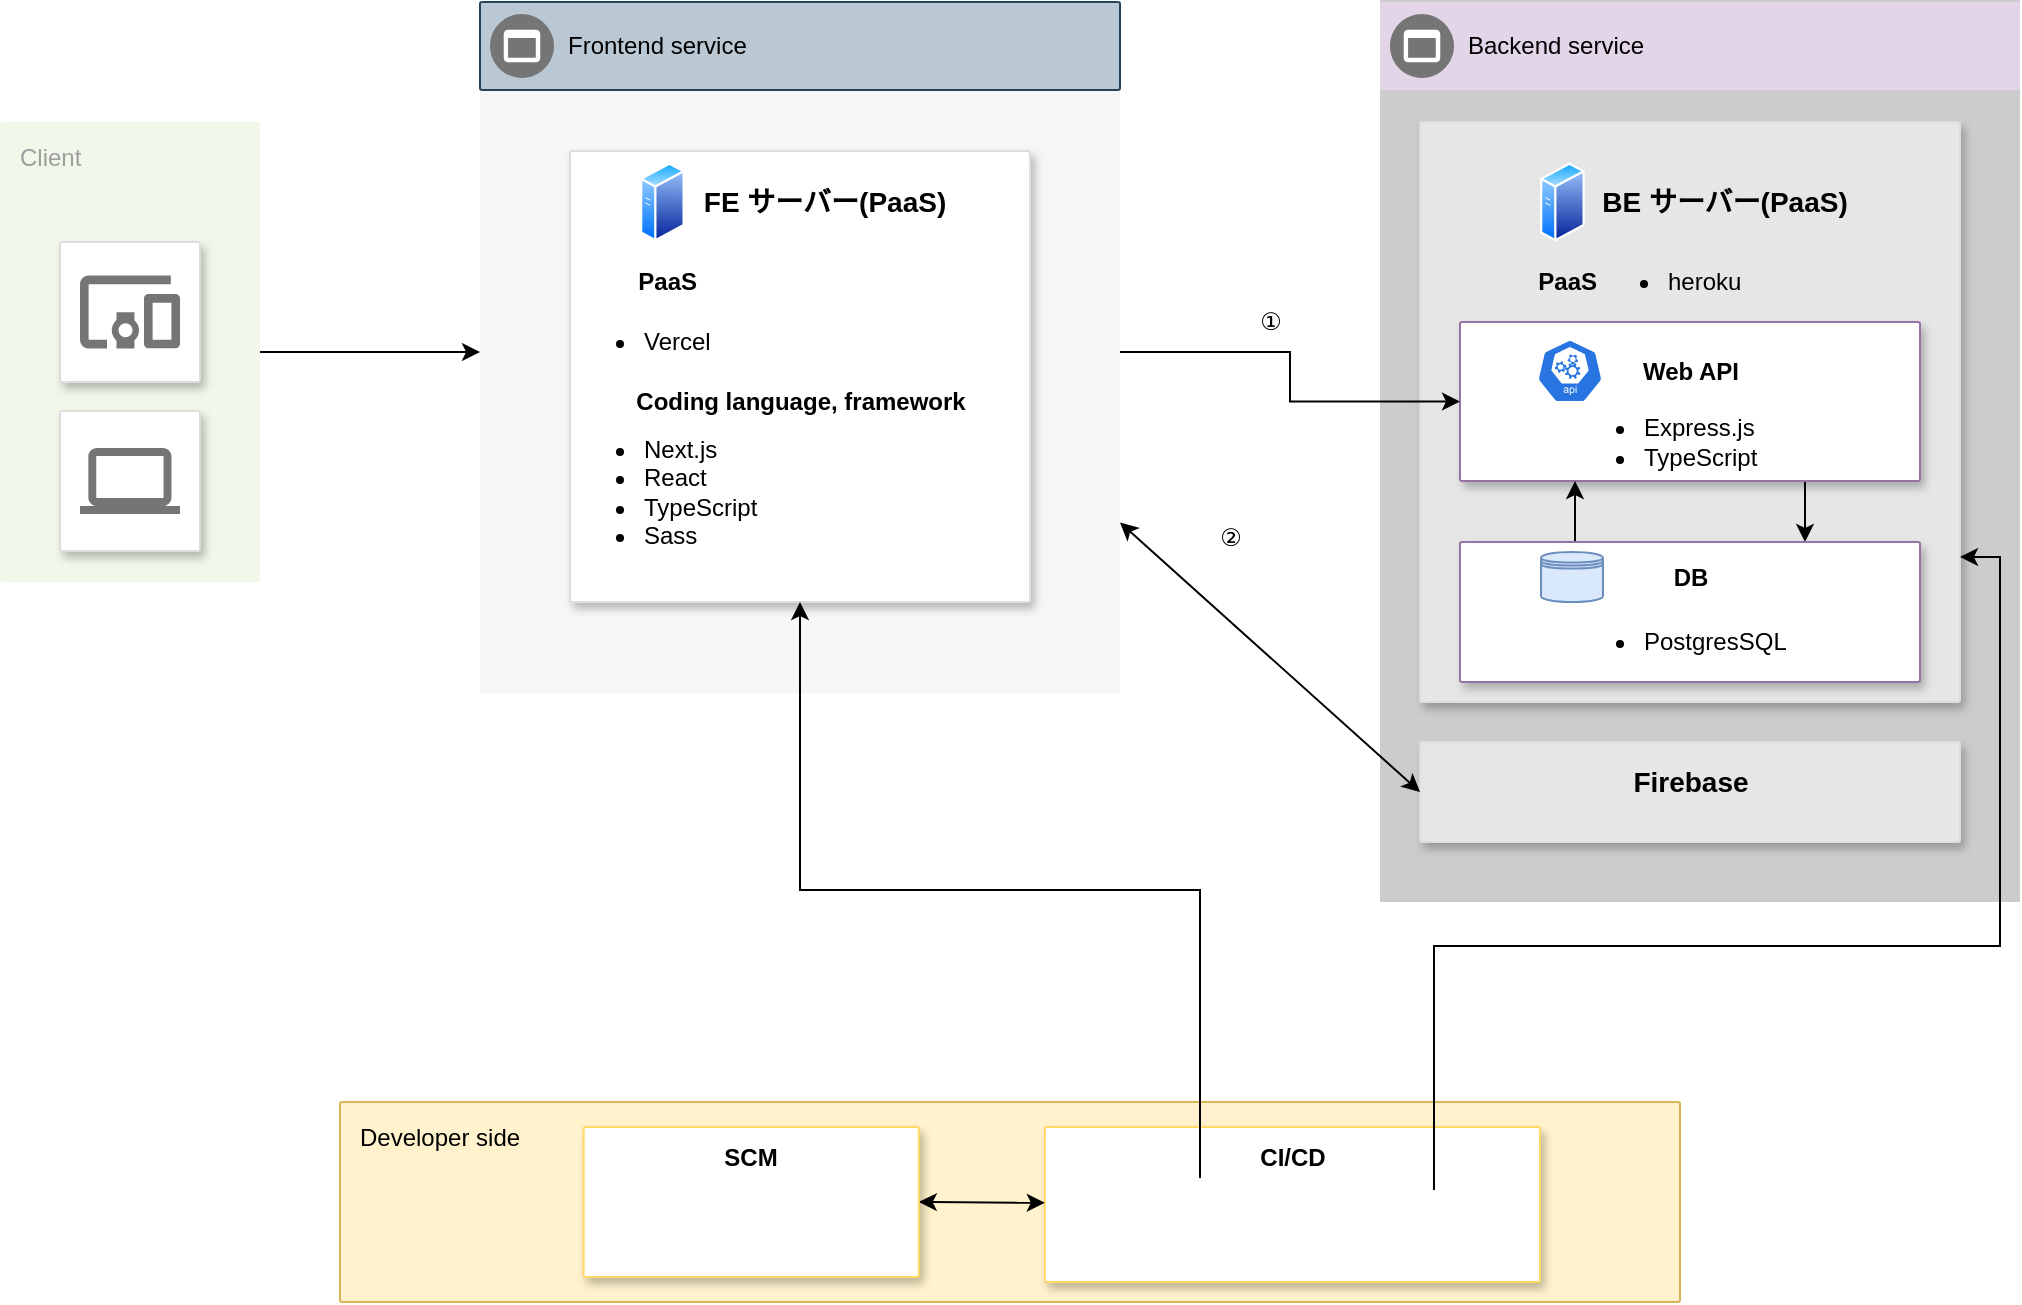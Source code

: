 <mxfile version="13.8.0" type="device"><diagram id="f106602c-feb2-e66a-4537-3a34d633f6aa" name="Page-1"><mxGraphModel dx="1141" dy="617" grid="1" gridSize="10" guides="1" tooltips="1" connect="1" arrows="1" fold="1" page="1" pageScale="1" pageWidth="1169" pageHeight="827" background="#ffffff" math="0" shadow="0"><root><mxCell id="0"/><mxCell id="1" parent="0"/><mxCell id="nL4CF9RRCGYSt8fy-Q-m-1008" value="Developer side" style="rounded=1;absoluteArcSize=1;arcSize=2;html=1;shadow=0;dashed=0;fontSize=12;align=left;verticalAlign=top;spacing=10;spacingTop=-4;fillColor=#fff2cc;strokeColor=#d6b656;" vertex="1" parent="1"><mxGeometry x="250" y="650" width="670" height="100" as="geometry"/></mxCell><mxCell id="nL4CF9RRCGYSt8fy-Q-m-1064" value="" style="fillColor=#ffffff;shadow=1;strokeWidth=1;rounded=1;absoluteArcSize=1;arcSize=2;fontSize=11;fontColor=#9E9E9E;align=center;html=1;strokeColor=#FFD966;" vertex="1" parent="1"><mxGeometry x="602.4" y="662.5" width="247.6" height="77.5" as="geometry"/></mxCell><mxCell id="nL4CF9RRCGYSt8fy-Q-m-1068" style="edgeStyle=none;rounded=0;orthogonalLoop=1;jettySize=auto;html=1;exitX=1;exitY=0.5;exitDx=0;exitDy=0;startArrow=classic;startFill=1;" edge="1" parent="1" source="nL4CF9RRCGYSt8fy-Q-m-1063" target="nL4CF9RRCGYSt8fy-Q-m-1064"><mxGeometry relative="1" as="geometry"/></mxCell><mxCell id="nL4CF9RRCGYSt8fy-Q-m-1063" value="" style="fillColor=#ffffff;shadow=1;strokeWidth=1;rounded=1;absoluteArcSize=1;arcSize=2;fontSize=11;fontColor=#9E9E9E;align=center;html=1;strokeColor=#FFD966;" vertex="1" parent="1"><mxGeometry x="371.8" y="662.5" width="167.6" height="75" as="geometry"/></mxCell><mxCell id="14" value="" style="fillColor=#F6F6F6;strokeColor=none;shadow=0;gradientColor=none;fontSize=14;align=left;spacing=10;fontColor=#717171;9E9E9E;verticalAlign=top;spacingTop=-4;fontStyle=0;spacingLeft=40;html=1;" parent="1" vertex="1"><mxGeometry x="320" y="104.5" width="320" height="341" as="geometry"/></mxCell><mxCell id="nL4CF9RRCGYSt8fy-Q-m-1054" style="edgeStyle=orthogonalEdgeStyle;rounded=0;orthogonalLoop=1;jettySize=auto;html=1;exitX=1;exitY=0.5;exitDx=0;exitDy=0;" edge="1" parent="1" source="997" target="14"><mxGeometry relative="1" as="geometry"/></mxCell><mxCell id="997" value="Client" style="rounded=1;absoluteArcSize=1;arcSize=2;html=1;strokeColor=none;gradientColor=none;shadow=0;dashed=0;fontSize=12;fontColor=#9E9E9E;align=left;verticalAlign=top;spacing=10;spacingTop=-4;fillColor=#F1F8E9;" parent="1" vertex="1"><mxGeometry x="80" y="160" width="130" height="230" as="geometry"/></mxCell><mxCell id="985" value="" style="strokeColor=#dddddd;fillColor=#ffffff;shadow=1;strokeWidth=1;rounded=1;absoluteArcSize=1;arcSize=2;labelPosition=center;verticalLabelPosition=middle;align=center;verticalAlign=bottom;spacingLeft=0;fontColor=#999999;fontSize=12;whiteSpace=wrap;spacingBottom=2;html=1;" parent="1" vertex="1"><mxGeometry x="110" y="220" width="70" height="70" as="geometry"/></mxCell><mxCell id="986" value="" style="dashed=0;connectable=0;html=1;fillColor=#757575;strokeColor=none;shape=mxgraph.gcp2.mobile_devices;part=1;" parent="985" vertex="1"><mxGeometry x="0.5" width="50" height="36.5" relative="1" as="geometry"><mxPoint x="-25" y="16.75" as="offset"/></mxGeometry></mxCell><mxCell id="987" value="" style="strokeColor=#dddddd;fillColor=#ffffff;shadow=1;strokeWidth=1;rounded=1;absoluteArcSize=1;arcSize=2;labelPosition=center;verticalLabelPosition=middle;align=center;verticalAlign=bottom;spacingLeft=0;fontColor=#999999;fontSize=12;whiteSpace=wrap;spacingBottom=2;html=1;" parent="1" vertex="1"><mxGeometry x="110" y="304.5" width="70" height="70" as="geometry"/></mxCell><mxCell id="988" value="" style="dashed=0;connectable=0;html=1;fillColor=#757575;strokeColor=none;shape=mxgraph.gcp2.laptop;part=1;" parent="987" vertex="1"><mxGeometry x="0.5" width="50" height="33" relative="1" as="geometry"><mxPoint x="-25" y="18.5" as="offset"/></mxGeometry></mxCell><mxCell id="991" value="" style="strokeColor=#dddddd;fillColor=#ffffff;shadow=1;strokeWidth=1;rounded=1;absoluteArcSize=1;arcSize=2;fontSize=11;fontColor=#9E9E9E;align=center;html=1;" parent="1" vertex="1"><mxGeometry x="365" y="174.5" width="230" height="225.5" as="geometry"/></mxCell><mxCell id="nL4CF9RRCGYSt8fy-Q-m-1002" value="" style="shadow=0;strokeWidth=1;rounded=1;absoluteArcSize=1;arcSize=2;strokeColor=#23445d;fillColor=#bac8d3;" vertex="1" parent="1"><mxGeometry x="320" y="100" width="320" height="44" as="geometry"/></mxCell><mxCell id="nL4CF9RRCGYSt8fy-Q-m-1003" value="Frontend service" style="dashed=0;connectable=0;html=1;fillColor=#757575;strokeColor=none;shape=mxgraph.gcp2.frontend_platform_services;part=1;labelPosition=right;verticalLabelPosition=middle;align=left;verticalAlign=middle;spacingLeft=5;fontSize=12;" vertex="1" parent="nL4CF9RRCGYSt8fy-Q-m-1002"><mxGeometry y="0.5" width="32" height="32" relative="1" as="geometry"><mxPoint x="5" y="-16" as="offset"/></mxGeometry></mxCell><mxCell id="nL4CF9RRCGYSt8fy-Q-m-1006" value="&lt;b&gt;&lt;font style=&quot;font-size: 14px&quot;&gt;FE サーバー(PaaS)&lt;/font&gt;&lt;/b&gt;" style="text;html=1;resizable=0;autosize=1;align=center;verticalAlign=middle;points=[];fillColor=none;strokeColor=none;rounded=0;shadow=0;" vertex="1" parent="1"><mxGeometry x="422.4" y="190" width="140" height="20" as="geometry"/></mxCell><mxCell id="nL4CF9RRCGYSt8fy-Q-m-1007" value="" style="aspect=fixed;perimeter=ellipsePerimeter;html=1;align=center;shadow=0;dashed=0;spacingTop=3;image;image=img/lib/active_directory/generic_server.svg;fillColor=#ffffff;" vertex="1" parent="1"><mxGeometry x="400" y="180" width="22.4" height="40" as="geometry"/></mxCell><mxCell id="nL4CF9RRCGYSt8fy-Q-m-1009" value="" style="shape=image;html=1;verticalAlign=top;verticalLabelPosition=bottom;labelBackgroundColor=#ffffff;imageAspect=0;aspect=fixed;image=https://cdn2.iconfinder.com/data/icons/social-icons-circular-color/512/github-128.png;shadow=0;fillColor=#ffffff;" vertex="1" parent="1"><mxGeometry x="440" y="689" width="38" height="38" as="geometry"/></mxCell><mxCell id="nL4CF9RRCGYSt8fy-Q-m-1013" value="&lt;b&gt;PaaS&amp;nbsp;&lt;/b&gt;" style="text;html=1;resizable=0;autosize=1;align=center;verticalAlign=middle;points=[];fillColor=none;strokeColor=none;rounded=0;shadow=0;" vertex="1" parent="1"><mxGeometry x="390" y="230" width="50" height="20" as="geometry"/></mxCell><mxCell id="nL4CF9RRCGYSt8fy-Q-m-1015" value="Coding language, framework" style="text;html=1;resizable=0;autosize=1;align=center;verticalAlign=middle;points=[];fillColor=none;rounded=0;shadow=0;perimeterSpacing=1;fontStyle=1" vertex="1" parent="1"><mxGeometry x="390" y="290" width="180" height="20" as="geometry"/></mxCell><mxCell id="nL4CF9RRCGYSt8fy-Q-m-1016" value="&lt;ul&gt;&lt;li&gt;Next.js&lt;/li&gt;&lt;li&gt;React&lt;/li&gt;&lt;li&gt;TypeScript&lt;/li&gt;&lt;li&gt;Sass&lt;/li&gt;&lt;/ul&gt;" style="text;html=1;resizable=0;autosize=1;align=left;verticalAlign=middle;points=[];fillColor=none;strokeColor=none;rounded=0;shadow=0;" vertex="1" parent="1"><mxGeometry x="360" y="300" width="110" height="90" as="geometry"/></mxCell><mxCell id="nL4CF9RRCGYSt8fy-Q-m-1017" value="&lt;ul&gt;&lt;li&gt;Vercel&lt;/li&gt;&lt;/ul&gt;" style="text;html=1;resizable=0;autosize=1;align=left;verticalAlign=middle;points=[];fillColor=none;strokeColor=none;rounded=0;shadow=0;" vertex="1" parent="1"><mxGeometry x="360" y="250" width="90" height="40" as="geometry"/></mxCell><mxCell id="nL4CF9RRCGYSt8fy-Q-m-1018" value="" style="shape=image;html=1;verticalAlign=top;verticalLabelPosition=bottom;labelBackgroundColor=#ffffff;imageAspect=0;aspect=fixed;image=https://cdn4.iconfinder.com/data/icons/logos-3/600/React.js_logo-128.png;rounded=0;shadow=0;strokeColor=#000000;fillColor=#ffffff;" vertex="1" parent="1"><mxGeometry x="539.4" y="328" width="23" height="23" as="geometry"/></mxCell><mxCell id="nL4CF9RRCGYSt8fy-Q-m-1019" value="" style="shape=image;imageAspect=0;aspect=fixed;verticalLabelPosition=bottom;verticalAlign=top;rounded=0;shadow=0;strokeColor=#000000;fillColor=#ffffff;image=https://www.drupal.org/files/project-images/vercel-deploy.png;" vertex="1" parent="1"><mxGeometry x="490" y="249.5" width="40" height="40" as="geometry"/></mxCell><mxCell id="nL4CF9RRCGYSt8fy-Q-m-1020" value="" style="shape=image;imageAspect=0;aspect=fixed;verticalLabelPosition=bottom;verticalAlign=top;rounded=0;shadow=0;strokeColor=#000000;fillColor=#ffffff;image=https://i.gyazo.com/4d3f9c44dd2833eef7cf9e25461c5ddc.png;" vertex="1" parent="1"><mxGeometry x="490" y="310" width="38.02" height="31" as="geometry"/></mxCell><mxCell id="nL4CF9RRCGYSt8fy-Q-m-1021" value="" style="shape=image;imageAspect=0;aspect=fixed;verticalLabelPosition=bottom;verticalAlign=top;rounded=0;shadow=0;strokeColor=#000000;fillColor=#ffffff;image=https://upload.wikimedia.org/wikipedia/commons/4/4c/Typescript_logo_2020.svg;" vertex="1" parent="1"><mxGeometry x="496.76" y="350" width="24.5" height="24.5" as="geometry"/></mxCell><mxCell id="nL4CF9RRCGYSt8fy-Q-m-1069" style="edgeStyle=orthogonalEdgeStyle;rounded=0;orthogonalLoop=1;jettySize=auto;html=1;exitX=0.25;exitY=0;exitDx=0;exitDy=0;entryX=0.5;entryY=1;entryDx=0;entryDy=0;startArrow=none;startFill=0;" edge="1" parent="1" source="nL4CF9RRCGYSt8fy-Q-m-1022" target="991"><mxGeometry relative="1" as="geometry"/></mxCell><mxCell id="nL4CF9RRCGYSt8fy-Q-m-1022" value="" style="shape=image;imageAspect=0;aspect=fixed;verticalLabelPosition=bottom;verticalAlign=top;rounded=0;shadow=0;strokeColor=#000000;fillColor=#ffffff;image=https://www.drupal.org/files/project-images/vercel-deploy.png;" vertex="1" parent="1"><mxGeometry x="670" y="688" width="40" height="40" as="geometry"/></mxCell><mxCell id="nL4CF9RRCGYSt8fy-Q-m-1023" value="" style="shape=image;imageAspect=0;aspect=fixed;verticalLabelPosition=bottom;verticalAlign=top;rounded=0;shadow=0;strokeColor=#000000;fillColor=#ffffff;image=https://upload.wikimedia.org/wikipedia/commons/thumb/9/96/Sass_Logo_Color.svg/1200px-Sass_Logo_Color.svg.png;" vertex="1" parent="1"><mxGeometry x="543.33" y="370" width="26.67" height="20" as="geometry"/></mxCell><mxCell id="nL4CF9RRCGYSt8fy-Q-m-1024" value="" style="strokeColor=none;shadow=0;gradientColor=none;fontSize=14;align=left;spacing=10;fontColor=#717171;9E9E9E;verticalAlign=top;spacingTop=-4;fontStyle=0;spacingLeft=40;html=1;fillColor=#CCCCCC;" vertex="1" parent="1"><mxGeometry x="770" y="99" width="320" height="451" as="geometry"/></mxCell><mxCell id="nL4CF9RRCGYSt8fy-Q-m-1025" value="" style="strokeColor=#dddddd;shadow=1;strokeWidth=1;rounded=1;absoluteArcSize=1;arcSize=2;fontSize=11;fontColor=#9E9E9E;align=center;html=1;fillColor=#E6E6E6;" vertex="1" parent="1"><mxGeometry x="790" y="160" width="270" height="290" as="geometry"/></mxCell><mxCell id="nL4CF9RRCGYSt8fy-Q-m-1026" value="" style="shadow=0;strokeWidth=1;rounded=1;absoluteArcSize=1;arcSize=2;fillColor=#e1d5e7;strokeColor=none;" vertex="1" parent="1"><mxGeometry x="770" y="100" width="320" height="44" as="geometry"/></mxCell><mxCell id="nL4CF9RRCGYSt8fy-Q-m-1027" value="Backend service" style="dashed=0;connectable=0;html=1;fillColor=#757575;strokeColor=none;shape=mxgraph.gcp2.frontend_platform_services;part=1;labelPosition=right;verticalLabelPosition=middle;align=left;verticalAlign=middle;spacingLeft=5;fontSize=12;" vertex="1" parent="nL4CF9RRCGYSt8fy-Q-m-1026"><mxGeometry y="0.5" width="32" height="32" relative="1" as="geometry"><mxPoint x="5" y="-16" as="offset"/></mxGeometry></mxCell><mxCell id="nL4CF9RRCGYSt8fy-Q-m-1028" value="&lt;b&gt;&lt;font style=&quot;font-size: 14px&quot;&gt;BE サーバー(PaaS)&lt;/font&gt;&lt;/b&gt;" style="text;html=1;resizable=0;autosize=1;align=center;verticalAlign=middle;points=[];fillColor=none;strokeColor=none;rounded=0;shadow=0;" vertex="1" parent="1"><mxGeometry x="872.4" y="190" width="140" height="20" as="geometry"/></mxCell><mxCell id="nL4CF9RRCGYSt8fy-Q-m-1029" value="" style="aspect=fixed;perimeter=ellipsePerimeter;html=1;align=center;shadow=0;dashed=0;spacingTop=3;image;image=img/lib/active_directory/generic_server.svg;fillColor=#ffffff;" vertex="1" parent="1"><mxGeometry x="850" y="180" width="22.4" height="40" as="geometry"/></mxCell><mxCell id="nL4CF9RRCGYSt8fy-Q-m-1030" value="&lt;b&gt;PaaS&amp;nbsp;&lt;/b&gt;" style="text;html=1;resizable=0;autosize=1;align=center;verticalAlign=middle;points=[];fillColor=none;strokeColor=none;rounded=0;shadow=0;" vertex="1" parent="1"><mxGeometry x="840" y="230" width="50" height="20" as="geometry"/></mxCell><mxCell id="nL4CF9RRCGYSt8fy-Q-m-1033" value="&lt;ul&gt;&lt;li&gt;heroku&lt;/li&gt;&lt;/ul&gt;" style="text;html=1;resizable=0;autosize=1;align=left;verticalAlign=middle;points=[];fillColor=none;strokeColor=none;rounded=0;shadow=0;" vertex="1" parent="1"><mxGeometry x="872.4" y="220" width="90" height="40" as="geometry"/></mxCell><mxCell id="nL4CF9RRCGYSt8fy-Q-m-1039" value="" style="shape=image;html=1;verticalAlign=top;verticalLabelPosition=bottom;labelBackgroundColor=#ffffff;imageAspect=0;aspect=fixed;image=https://cdn1.iconfinder.com/data/icons/simple-icons/128/heroku-128-black.png;rounded=0;shadow=0;strokeColor=#000000;fillColor=#ffffff;" vertex="1" parent="1"><mxGeometry x="970" y="224.5" width="31" height="31" as="geometry"/></mxCell><mxCell id="nL4CF9RRCGYSt8fy-Q-m-1053" style="edgeStyle=orthogonalEdgeStyle;rounded=0;orthogonalLoop=1;jettySize=auto;html=1;exitX=0.75;exitY=1;exitDx=0;exitDy=0;entryX=0.75;entryY=0;entryDx=0;entryDy=0;" edge="1" parent="1" source="nL4CF9RRCGYSt8fy-Q-m-1040" target="nL4CF9RRCGYSt8fy-Q-m-1045"><mxGeometry relative="1" as="geometry"/></mxCell><mxCell id="nL4CF9RRCGYSt8fy-Q-m-1040" value="" style="strokeColor=#9673a6;shadow=1;strokeWidth=1;rounded=1;absoluteArcSize=1;arcSize=2;fontSize=11;align=center;html=1;fillColor=#FFFFFF;" vertex="1" parent="1"><mxGeometry x="810" y="260" width="230" height="79.5" as="geometry"/></mxCell><mxCell id="nL4CF9RRCGYSt8fy-Q-m-1042" value="&lt;b&gt;Web API&lt;/b&gt;" style="text;html=1;resizable=0;autosize=1;align=center;verticalAlign=middle;points=[];fillColor=none;strokeColor=none;rounded=0;shadow=0;" vertex="1" parent="1"><mxGeometry x="895" y="274.5" width="60" height="20" as="geometry"/></mxCell><mxCell id="nL4CF9RRCGYSt8fy-Q-m-1043" value="" style="html=1;dashed=0;whitespace=wrap;fillColor=#2875E2;strokeColor=#ffffff;points=[[0.005,0.63,0],[0.1,0.2,0],[0.9,0.2,0],[0.5,0,0],[0.995,0.63,0],[0.72,0.99,0],[0.5,1,0],[0.28,0.99,0]];shape=mxgraph.kubernetes.icon;prIcon=api;rounded=0;shadow=0;" vertex="1" parent="1"><mxGeometry x="848.5" y="264.5" width="33" height="40" as="geometry"/></mxCell><mxCell id="nL4CF9RRCGYSt8fy-Q-m-1044" value="&lt;ul&gt;&lt;li&gt;Express.js&lt;/li&gt;&lt;li&gt;TypeScript&lt;/li&gt;&lt;/ul&gt;" style="text;html=1;resizable=0;autosize=1;align=left;verticalAlign=middle;points=[];fillColor=none;strokeColor=none;rounded=0;shadow=0;" vertex="1" parent="1"><mxGeometry x="860" y="289.5" width="110" height="60" as="geometry"/></mxCell><mxCell id="nL4CF9RRCGYSt8fy-Q-m-1052" style="edgeStyle=orthogonalEdgeStyle;rounded=0;orthogonalLoop=1;jettySize=auto;html=1;exitX=0.25;exitY=0;exitDx=0;exitDy=0;entryX=0.25;entryY=1;entryDx=0;entryDy=0;" edge="1" parent="1" source="nL4CF9RRCGYSt8fy-Q-m-1045" target="nL4CF9RRCGYSt8fy-Q-m-1040"><mxGeometry relative="1" as="geometry"/></mxCell><mxCell id="nL4CF9RRCGYSt8fy-Q-m-1045" value="" style="strokeColor=#9673a6;shadow=1;strokeWidth=1;rounded=1;absoluteArcSize=1;arcSize=2;fontSize=11;align=center;html=1;fillColor=#FFFFFF;" vertex="1" parent="1"><mxGeometry x="810" y="370" width="230" height="70" as="geometry"/></mxCell><mxCell id="nL4CF9RRCGYSt8fy-Q-m-1046" value="" style="shape=datastore;whiteSpace=wrap;html=1;rounded=0;shadow=0;strokeColor=#6c8ebf;fillColor=#dae8fc;" vertex="1" parent="1"><mxGeometry x="850.5" y="375" width="31" height="25" as="geometry"/></mxCell><mxCell id="nL4CF9RRCGYSt8fy-Q-m-1047" value="&lt;b&gt;DB&lt;/b&gt;" style="text;html=1;resizable=0;autosize=1;align=center;verticalAlign=middle;points=[];fillColor=none;strokeColor=none;rounded=0;shadow=0;" vertex="1" parent="1"><mxGeometry x="910" y="377.5" width="30" height="20" as="geometry"/></mxCell><mxCell id="nL4CF9RRCGYSt8fy-Q-m-1048" value="&lt;ul&gt;&lt;li&gt;PostgresSQL&lt;/li&gt;&lt;/ul&gt;" style="text;html=1;resizable=0;autosize=1;align=left;verticalAlign=middle;points=[];fillColor=none;strokeColor=none;rounded=0;shadow=0;" vertex="1" parent="1"><mxGeometry x="860" y="400" width="130" height="40" as="geometry"/></mxCell><mxCell id="nL4CF9RRCGYSt8fy-Q-m-1049" style="rounded=0;orthogonalLoop=1;jettySize=auto;html=1;edgeStyle=orthogonalEdgeStyle;" edge="1" parent="1" source="14" target="nL4CF9RRCGYSt8fy-Q-m-1040"><mxGeometry relative="1" as="geometry"/></mxCell><mxCell id="nL4CF9RRCGYSt8fy-Q-m-1055" value="①" style="text;html=1;resizable=0;autosize=1;align=center;verticalAlign=middle;points=[];fillColor=none;strokeColor=none;rounded=0;shadow=0;" vertex="1" parent="1"><mxGeometry x="700" y="250" width="30" height="20" as="geometry"/></mxCell><mxCell id="nL4CF9RRCGYSt8fy-Q-m-1058" value="" style="strokeColor=#dddddd;shadow=1;strokeWidth=1;rounded=1;absoluteArcSize=1;arcSize=2;fontSize=11;fontColor=#9E9E9E;align=center;html=1;fillColor=#E6E6E6;" vertex="1" parent="1"><mxGeometry x="790" y="470" width="270" height="50" as="geometry"/></mxCell><mxCell id="nL4CF9RRCGYSt8fy-Q-m-1059" value="&lt;b&gt;&lt;font style=&quot;font-size: 14px&quot;&gt;Firebase&lt;/font&gt;&lt;/b&gt;" style="text;html=1;resizable=0;autosize=1;align=center;verticalAlign=middle;points=[];fillColor=none;strokeColor=none;rounded=0;shadow=0;" vertex="1" parent="1"><mxGeometry x="890" y="480" width="70" height="20" as="geometry"/></mxCell><mxCell id="nL4CF9RRCGYSt8fy-Q-m-1060" value="" style="shape=image;html=1;verticalAlign=top;verticalLabelPosition=bottom;labelBackgroundColor=#ffffff;imageAspect=0;aspect=fixed;image=https://cdn4.iconfinder.com/data/icons/google-i-o-2016/512/google_firebase-128.png;rounded=0;shadow=0;strokeColor=#000000;fillColor=#FFFFFF;" vertex="1" parent="1"><mxGeometry x="860" y="475" width="30" height="30" as="geometry"/></mxCell><mxCell id="nL4CF9RRCGYSt8fy-Q-m-1062" value="②" style="text;html=1;resizable=0;autosize=1;align=center;verticalAlign=middle;points=[];fillColor=none;strokeColor=none;rounded=0;shadow=0;" vertex="1" parent="1"><mxGeometry x="680" y="357.5" width="30" height="20" as="geometry"/></mxCell><mxCell id="nL4CF9RRCGYSt8fy-Q-m-1061" style="rounded=0;orthogonalLoop=1;jettySize=auto;html=1;exitX=1;exitY=0.75;exitDx=0;exitDy=0;entryX=0;entryY=0.5;entryDx=0;entryDy=0;startArrow=classic;startFill=1;" edge="1" parent="1" source="14" target="nL4CF9RRCGYSt8fy-Q-m-1058"><mxGeometry relative="1" as="geometry"/></mxCell><mxCell id="nL4CF9RRCGYSt8fy-Q-m-1065" value="SCM" style="text;html=1;resizable=0;autosize=1;align=center;verticalAlign=middle;points=[];fillColor=none;rounded=0;shadow=0;perimeterSpacing=1;fontStyle=1" vertex="1" parent="1"><mxGeometry x="435" y="668" width="40" height="20" as="geometry"/></mxCell><mxCell id="nL4CF9RRCGYSt8fy-Q-m-1066" value="CI/CD" style="text;html=1;resizable=0;autosize=1;align=center;verticalAlign=middle;points=[];fillColor=none;rounded=0;shadow=0;perimeterSpacing=1;fontStyle=1" vertex="1" parent="1"><mxGeometry x="701.2" y="668" width="50" height="20" as="geometry"/></mxCell><mxCell id="nL4CF9RRCGYSt8fy-Q-m-1070" style="edgeStyle=orthogonalEdgeStyle;rounded=0;orthogonalLoop=1;jettySize=auto;html=1;exitX=0.75;exitY=0;exitDx=0;exitDy=0;entryX=1;entryY=0.75;entryDx=0;entryDy=0;startArrow=none;startFill=0;" edge="1" parent="1" source="nL4CF9RRCGYSt8fy-Q-m-1067" target="nL4CF9RRCGYSt8fy-Q-m-1025"><mxGeometry relative="1" as="geometry"/></mxCell><mxCell id="nL4CF9RRCGYSt8fy-Q-m-1067" value="" style="shape=image;imageAspect=0;aspect=fixed;verticalLabelPosition=bottom;verticalAlign=top;rounded=0;shadow=0;strokeColor=#FFD966;fillColor=#FFFFFF;image=https://technote.space/wp-content/uploads/2019/06/TravisCI-Full-Color.png;" vertex="1" parent="1"><mxGeometry x="730" y="694" width="89.33" height="28" as="geometry"/></mxCell></root></mxGraphModel></diagram></mxfile>